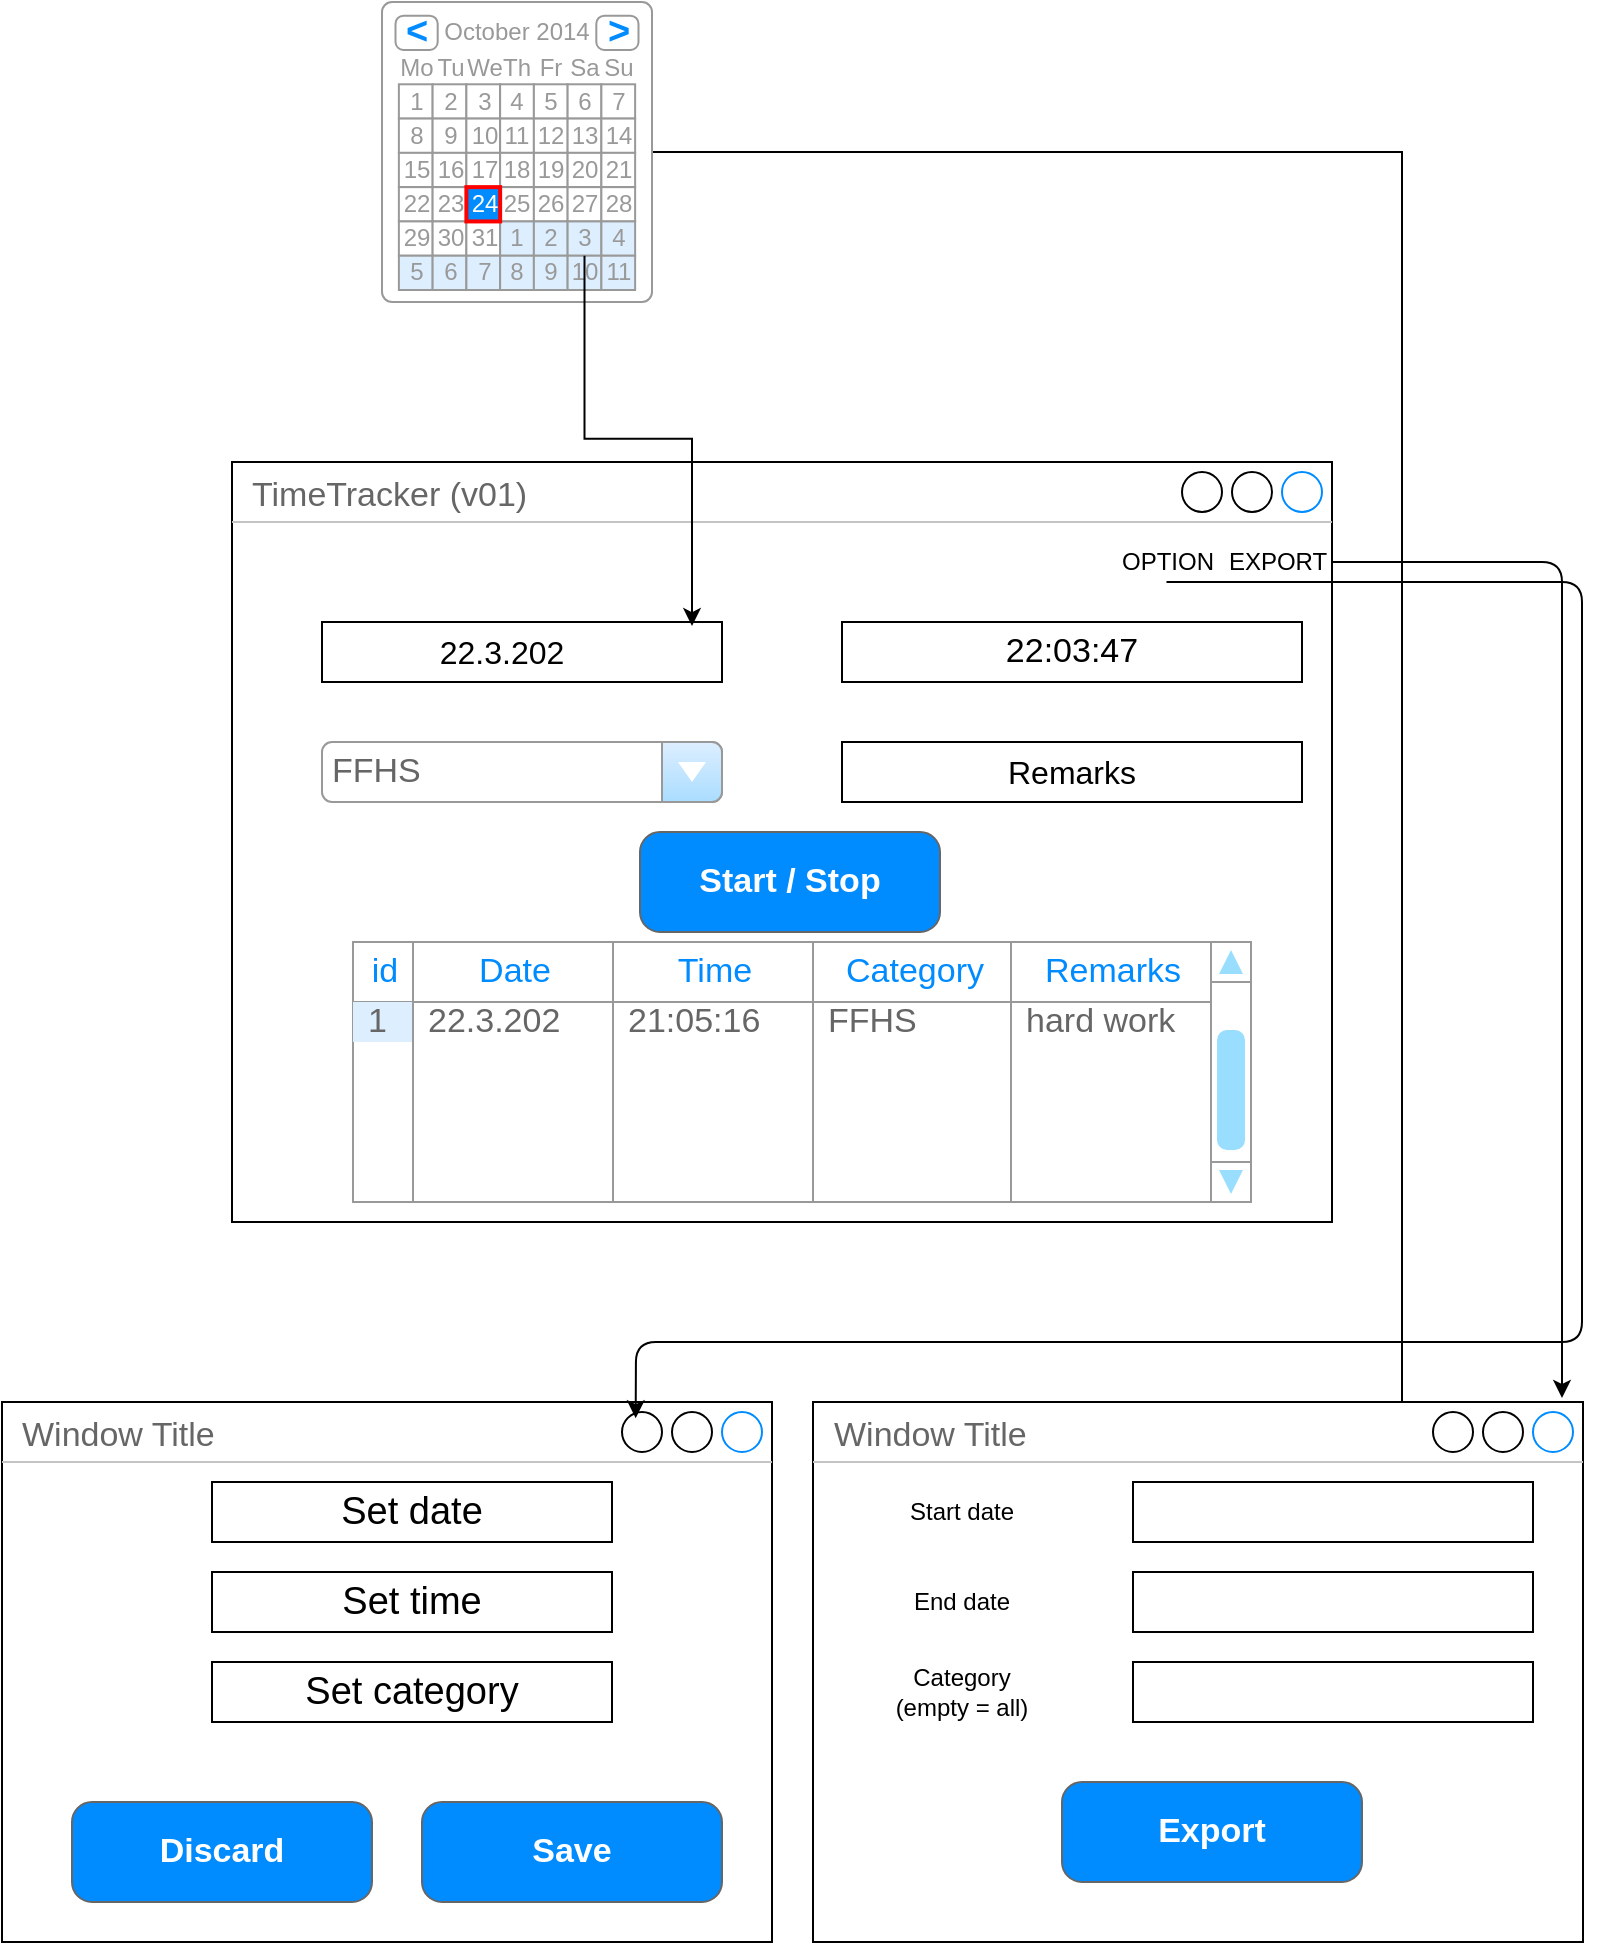 <mxfile version="14.5.0" type="device" pages="2"><diagram id="cR9FeIRWrCnbLCpNyX8i" name="Mockup"><mxGraphModel dx="1022" dy="1191" grid="1" gridSize="10" guides="1" tooltips="1" connect="1" arrows="1" fold="1" page="1" pageScale="1" pageWidth="827" pageHeight="1169" math="0" shadow="0"><root><mxCell id="0"/><mxCell id="1" parent="0"/><mxCell id="aZV6xRCUTP5U8EtO2d3--2" value="TimeTracker (v01)" style="strokeWidth=1;shadow=0;dashed=0;align=center;html=1;shape=mxgraph.mockup.containers.window;align=left;verticalAlign=top;spacingLeft=8;strokeColor2=#008cff;strokeColor3=#c4c4c4;fontColor=#666666;mainText=;fontSize=17;labelBackgroundColor=none;" parent="1" vertex="1"><mxGeometry x="135" y="270" width="550" height="380" as="geometry"/></mxCell><mxCell id="aZV6xRCUTP5U8EtO2d3--3" value="&lt;div align=&quot;center&quot;&gt;FFHS&lt;/div&gt;" style="strokeWidth=1;shadow=0;dashed=0;align=center;html=1;shape=mxgraph.mockup.forms.comboBox;strokeColor=#999999;fillColor=#ddeeff;align=left;fillColor2=#aaddff;mainText=;fontColor=#666666;fontSize=17;spacingLeft=3;" parent="1" vertex="1"><mxGeometry x="180" y="410" width="200" height="30" as="geometry"/></mxCell><mxCell id="aZV6xRCUTP5U8EtO2d3--4" value="" style="rounded=0;whiteSpace=wrap;html=1;" parent="1" vertex="1"><mxGeometry x="180" y="350" width="200" height="30" as="geometry"/></mxCell><mxCell id="aZV6xRCUTP5U8EtO2d3--5" value="" style="rounded=0;whiteSpace=wrap;html=1;" parent="1" vertex="1"><mxGeometry x="440" y="350" width="230" height="30" as="geometry"/></mxCell><mxCell id="aZV6xRCUTP5U8EtO2d3--6" value="&lt;font style=&quot;font-size: 16px&quot;&gt;22.3.202&lt;/font&gt;" style="text;html=1;strokeColor=none;fillColor=none;align=center;verticalAlign=middle;whiteSpace=wrap;rounded=0;" parent="1" vertex="1"><mxGeometry x="250" y="355" width="40" height="20" as="geometry"/></mxCell><mxCell id="aZV6xRCUTP5U8EtO2d3--7" value="&lt;font style=&quot;font-size: 17px&quot;&gt;22:03:47&lt;/font&gt;" style="text;html=1;strokeColor=none;fillColor=none;align=center;verticalAlign=middle;whiteSpace=wrap;rounded=0;" parent="1" vertex="1"><mxGeometry x="534.5" y="355" width="40" height="20" as="geometry"/></mxCell><mxCell id="aZV6xRCUTP5U8EtO2d3--8" value="Start / Stop" style="strokeWidth=1;shadow=0;dashed=0;align=center;html=1;shape=mxgraph.mockup.buttons.button;strokeColor=#666666;fontColor=#ffffff;mainText=;buttonStyle=round;fontSize=17;fontStyle=1;fillColor=#008cff;whiteSpace=wrap;" parent="1" vertex="1"><mxGeometry x="339" y="455" width="150" height="50" as="geometry"/></mxCell><mxCell id="aZV6xRCUTP5U8EtO2d3--9" value="" style="strokeWidth=1;shadow=0;dashed=0;align=center;html=1;shape=mxgraph.mockup.forms.rrect;rSize=0;strokeColor=#999999;fillColor=#ffffff;" parent="1" vertex="1"><mxGeometry x="195.5" y="510" width="30" height="130" as="geometry"/></mxCell><mxCell id="aZV6xRCUTP5U8EtO2d3--10" value="id" style="strokeWidth=1;shadow=0;dashed=0;align=center;html=1;shape=mxgraph.mockup.forms.rrect;rSize=0;strokeColor=#999999;fontColor=#008cff;fontSize=17;fillColor=#ffffff;resizeWidth=1;" parent="aZV6xRCUTP5U8EtO2d3--9" vertex="1"><mxGeometry width="30" height="30" relative="1" as="geometry"/></mxCell><mxCell id="aZV6xRCUTP5U8EtO2d3--13" value="1" style="strokeWidth=1;shadow=0;dashed=0;align=center;html=1;shape=mxgraph.mockup.forms.rrect;rSize=0;fontSize=17;fontColor=#666666;align=left;spacingLeft=5;fillColor=#ddeeff;strokeColor=none;resizeWidth=1;" parent="aZV6xRCUTP5U8EtO2d3--9" vertex="1"><mxGeometry width="30" height="20" relative="1" as="geometry"><mxPoint y="30" as="offset"/></mxGeometry></mxCell><mxCell id="aZV6xRCUTP5U8EtO2d3--15" value="" style="strokeWidth=1;shadow=0;dashed=0;align=center;html=1;shape=mxgraph.mockup.forms.rrect;rSize=0;strokeColor=#999999;fillColor=#ffffff;" parent="1" vertex="1"><mxGeometry x="225.5" y="510" width="100" height="130" as="geometry"/></mxCell><mxCell id="aZV6xRCUTP5U8EtO2d3--16" value="Date" style="strokeWidth=1;shadow=0;dashed=0;align=center;html=1;shape=mxgraph.mockup.forms.rrect;rSize=0;strokeColor=#999999;fontColor=#008cff;fontSize=17;fillColor=#ffffff;resizeWidth=1;" parent="aZV6xRCUTP5U8EtO2d3--15" vertex="1"><mxGeometry width="100" height="30" relative="1" as="geometry"/></mxCell><mxCell id="aZV6xRCUTP5U8EtO2d3--17" value="22.3.202" style="strokeWidth=1;shadow=0;dashed=0;align=center;html=1;shape=mxgraph.mockup.forms.anchor;fontSize=17;fontColor=#666666;align=left;spacingLeft=5;resizeWidth=1;" parent="aZV6xRCUTP5U8EtO2d3--15" vertex="1"><mxGeometry width="100" height="20" relative="1" as="geometry"><mxPoint y="30" as="offset"/></mxGeometry></mxCell><mxCell id="aZV6xRCUTP5U8EtO2d3--22" value="" style="strokeWidth=1;shadow=0;dashed=0;align=center;html=1;shape=mxgraph.mockup.forms.rrect;rSize=0;strokeColor=#999999;fillColor=#ffffff;" parent="1" vertex="1"><mxGeometry x="325.5" y="510" width="100" height="130" as="geometry"/></mxCell><mxCell id="aZV6xRCUTP5U8EtO2d3--23" value="Time" style="strokeWidth=1;shadow=0;dashed=0;align=center;html=1;shape=mxgraph.mockup.forms.rrect;rSize=0;strokeColor=#999999;fontColor=#008cff;fontSize=17;fillColor=#ffffff;resizeWidth=1;" parent="aZV6xRCUTP5U8EtO2d3--22" vertex="1"><mxGeometry width="100" height="30" relative="1" as="geometry"/></mxCell><mxCell id="aZV6xRCUTP5U8EtO2d3--24" value="21:05:16" style="strokeWidth=1;shadow=0;dashed=0;align=center;html=1;shape=mxgraph.mockup.forms.anchor;fontSize=17;fontColor=#666666;align=left;spacingLeft=5;resizeWidth=1;" parent="aZV6xRCUTP5U8EtO2d3--22" vertex="1"><mxGeometry width="100" height="20" relative="1" as="geometry"><mxPoint y="30" as="offset"/></mxGeometry></mxCell><mxCell id="aZV6xRCUTP5U8EtO2d3--25" value="" style="strokeWidth=1;shadow=0;dashed=0;align=center;html=1;shape=mxgraph.mockup.forms.rrect;rSize=0;strokeColor=#999999;fillColor=#ffffff;" parent="1" vertex="1"><mxGeometry x="425.5" y="510" width="100" height="130" as="geometry"/></mxCell><mxCell id="aZV6xRCUTP5U8EtO2d3--26" value="Category" style="strokeWidth=1;shadow=0;dashed=0;align=center;html=1;shape=mxgraph.mockup.forms.rrect;rSize=0;strokeColor=#999999;fontColor=#008cff;fontSize=17;fillColor=#ffffff;resizeWidth=1;" parent="aZV6xRCUTP5U8EtO2d3--25" vertex="1"><mxGeometry width="100" height="30" relative="1" as="geometry"/></mxCell><mxCell id="aZV6xRCUTP5U8EtO2d3--27" value="FFHS" style="strokeWidth=1;shadow=0;dashed=0;align=center;html=1;shape=mxgraph.mockup.forms.anchor;fontSize=17;fontColor=#666666;align=left;spacingLeft=5;resizeWidth=1;" parent="aZV6xRCUTP5U8EtO2d3--25" vertex="1"><mxGeometry width="100" height="20" relative="1" as="geometry"><mxPoint y="30" as="offset"/></mxGeometry></mxCell><mxCell id="aZV6xRCUTP5U8EtO2d3--28" value="" style="strokeWidth=1;shadow=0;dashed=0;align=center;html=1;shape=mxgraph.mockup.forms.rrect;rSize=0;strokeColor=#999999;fillColor=#ffffff;" parent="1" vertex="1"><mxGeometry x="524.5" y="510" width="100" height="130" as="geometry"/></mxCell><mxCell id="aZV6xRCUTP5U8EtO2d3--29" value="Remarks" style="strokeWidth=1;shadow=0;dashed=0;align=center;html=1;shape=mxgraph.mockup.forms.rrect;rSize=0;strokeColor=#999999;fontColor=#008cff;fontSize=17;fillColor=#ffffff;resizeWidth=1;" parent="aZV6xRCUTP5U8EtO2d3--28" vertex="1"><mxGeometry width="100" height="30" relative="1" as="geometry"/></mxCell><mxCell id="aZV6xRCUTP5U8EtO2d3--30" value="hard work" style="strokeWidth=1;shadow=0;dashed=0;align=center;html=1;shape=mxgraph.mockup.forms.anchor;fontSize=17;fontColor=#666666;align=left;spacingLeft=5;resizeWidth=1;" parent="aZV6xRCUTP5U8EtO2d3--28" vertex="1"><mxGeometry width="100" height="20" relative="1" as="geometry"><mxPoint y="30" as="offset"/></mxGeometry></mxCell><mxCell id="aZV6xRCUTP5U8EtO2d3--31" value="&lt;font style=&quot;font-size: 16px&quot;&gt;Remarks&lt;/font&gt;" style="rounded=0;whiteSpace=wrap;html=1;" parent="1" vertex="1"><mxGeometry x="440" y="410" width="230" height="30" as="geometry"/></mxCell><mxCell id="aZV6xRCUTP5U8EtO2d3--86" value="" style="edgeStyle=orthogonalEdgeStyle;rounded=0;orthogonalLoop=1;jettySize=auto;html=1;" parent="1" source="aZV6xRCUTP5U8EtO2d3--33" target="aZV6xRCUTP5U8EtO2d3--102" edge="1"><mxGeometry relative="1" as="geometry"><Array as="points"><mxPoint x="720" y="115"/></Array></mxGeometry></mxCell><mxCell id="aZV6xRCUTP5U8EtO2d3--33" value="" style="strokeWidth=1;shadow=0;dashed=0;align=center;html=1;shape=mxgraph.mockup.forms.rrect;rSize=5;strokeColor=#999999;fillColor=#ffffff;" parent="1" vertex="1"><mxGeometry x="210" y="40" width="135" height="150" as="geometry"/></mxCell><mxCell id="aZV6xRCUTP5U8EtO2d3--34" value="October 2014" style="strokeWidth=1;shadow=0;dashed=0;align=center;html=1;shape=mxgraph.mockup.forms.anchor;fontColor=#999999;" parent="aZV6xRCUTP5U8EtO2d3--33" vertex="1"><mxGeometry x="25.312" y="6.857" width="84.375" height="17.143" as="geometry"/></mxCell><mxCell id="aZV6xRCUTP5U8EtO2d3--35" value="&lt;" style="strokeWidth=1;shadow=0;dashed=0;align=center;html=1;shape=mxgraph.mockup.forms.rrect;rSize=4;strokeColor=#999999;fontColor=#008cff;fontSize=19;fontStyle=1;" parent="aZV6xRCUTP5U8EtO2d3--33" vertex="1"><mxGeometry x="6.75" y="6.857" width="21.094" height="17.143" as="geometry"/></mxCell><mxCell id="aZV6xRCUTP5U8EtO2d3--36" value="&gt;" style="strokeWidth=1;shadow=0;dashed=0;align=center;html=1;shape=mxgraph.mockup.forms.rrect;rSize=4;strokeColor=#999999;fontColor=#008cff;fontSize=19;fontStyle=1;" parent="aZV6xRCUTP5U8EtO2d3--33" vertex="1"><mxGeometry x="107.156" y="6.857" width="21.094" height="17.143" as="geometry"/></mxCell><mxCell id="aZV6xRCUTP5U8EtO2d3--37" value="Mo" style="strokeWidth=1;shadow=0;dashed=0;align=center;html=1;shape=mxgraph.mockup.forms.anchor;fontColor=#999999;" parent="aZV6xRCUTP5U8EtO2d3--33" vertex="1"><mxGeometry x="8.438" y="24" width="16.875" height="17.143" as="geometry"/></mxCell><mxCell id="aZV6xRCUTP5U8EtO2d3--38" value="Tu" style="strokeWidth=1;shadow=0;dashed=0;align=center;html=1;shape=mxgraph.mockup.forms.anchor;fontColor=#999999;" parent="aZV6xRCUTP5U8EtO2d3--33" vertex="1"><mxGeometry x="25.312" y="24" width="16.875" height="17.143" as="geometry"/></mxCell><mxCell id="aZV6xRCUTP5U8EtO2d3--39" value="We" style="strokeWidth=1;shadow=0;dashed=0;align=center;html=1;shape=mxgraph.mockup.forms.anchor;fontColor=#999999;" parent="aZV6xRCUTP5U8EtO2d3--33" vertex="1"><mxGeometry x="42.188" y="24" width="16.875" height="17.143" as="geometry"/></mxCell><mxCell id="aZV6xRCUTP5U8EtO2d3--40" value="Th" style="strokeWidth=1;shadow=0;dashed=0;align=center;html=1;shape=mxgraph.mockup.forms.anchor;fontColor=#999999;" parent="aZV6xRCUTP5U8EtO2d3--33" vertex="1"><mxGeometry x="59.062" y="24" width="16.875" height="17.143" as="geometry"/></mxCell><mxCell id="aZV6xRCUTP5U8EtO2d3--41" value="Fr" style="strokeWidth=1;shadow=0;dashed=0;align=center;html=1;shape=mxgraph.mockup.forms.anchor;fontColor=#999999;" parent="aZV6xRCUTP5U8EtO2d3--33" vertex="1"><mxGeometry x="75.938" y="24" width="16.875" height="17.143" as="geometry"/></mxCell><mxCell id="aZV6xRCUTP5U8EtO2d3--42" value="Sa" style="strokeWidth=1;shadow=0;dashed=0;align=center;html=1;shape=mxgraph.mockup.forms.anchor;fontColor=#999999;" parent="aZV6xRCUTP5U8EtO2d3--33" vertex="1"><mxGeometry x="92.812" y="24" width="16.875" height="17.143" as="geometry"/></mxCell><mxCell id="aZV6xRCUTP5U8EtO2d3--43" value="Su" style="strokeWidth=1;shadow=0;dashed=0;align=center;html=1;shape=mxgraph.mockup.forms.anchor;fontColor=#999999;" parent="aZV6xRCUTP5U8EtO2d3--33" vertex="1"><mxGeometry x="109.688" y="24" width="16.875" height="17.143" as="geometry"/></mxCell><mxCell id="aZV6xRCUTP5U8EtO2d3--44" value="1" style="strokeWidth=1;shadow=0;dashed=0;align=center;html=1;shape=mxgraph.mockup.forms.rrect;rSize=0;strokeColor=#999999;fontColor=#999999;" parent="aZV6xRCUTP5U8EtO2d3--33" vertex="1"><mxGeometry x="8.438" y="41.143" width="16.875" height="17.143" as="geometry"/></mxCell><mxCell id="aZV6xRCUTP5U8EtO2d3--45" value="2" style="strokeWidth=1;shadow=0;dashed=0;align=center;html=1;shape=mxgraph.mockup.forms.rrect;rSize=0;strokeColor=#999999;fontColor=#999999;" parent="aZV6xRCUTP5U8EtO2d3--33" vertex="1"><mxGeometry x="25.312" y="41.143" width="16.875" height="17.143" as="geometry"/></mxCell><mxCell id="aZV6xRCUTP5U8EtO2d3--46" value="3" style="strokeWidth=1;shadow=0;dashed=0;align=center;html=1;shape=mxgraph.mockup.forms.rrect;rSize=0;strokeColor=#999999;fontColor=#999999;" parent="aZV6xRCUTP5U8EtO2d3--33" vertex="1"><mxGeometry x="42.188" y="41.143" width="16.875" height="17.143" as="geometry"/></mxCell><mxCell id="aZV6xRCUTP5U8EtO2d3--47" value="4" style="strokeWidth=1;shadow=0;dashed=0;align=center;html=1;shape=mxgraph.mockup.forms.rrect;rSize=0;strokeColor=#999999;fontColor=#999999;" parent="aZV6xRCUTP5U8EtO2d3--33" vertex="1"><mxGeometry x="59.062" y="41.143" width="16.875" height="17.143" as="geometry"/></mxCell><mxCell id="aZV6xRCUTP5U8EtO2d3--48" value="5" style="strokeWidth=1;shadow=0;dashed=0;align=center;html=1;shape=mxgraph.mockup.forms.rrect;rSize=0;strokeColor=#999999;fontColor=#999999;" parent="aZV6xRCUTP5U8EtO2d3--33" vertex="1"><mxGeometry x="75.938" y="41.143" width="16.875" height="17.143" as="geometry"/></mxCell><mxCell id="aZV6xRCUTP5U8EtO2d3--49" value="6" style="strokeWidth=1;shadow=0;dashed=0;align=center;html=1;shape=mxgraph.mockup.forms.rrect;rSize=0;strokeColor=#999999;fontColor=#999999;" parent="aZV6xRCUTP5U8EtO2d3--33" vertex="1"><mxGeometry x="92.812" y="41.143" width="16.875" height="17.143" as="geometry"/></mxCell><mxCell id="aZV6xRCUTP5U8EtO2d3--50" value="7" style="strokeWidth=1;shadow=0;dashed=0;align=center;html=1;shape=mxgraph.mockup.forms.rrect;rSize=0;strokeColor=#999999;fontColor=#999999;" parent="aZV6xRCUTP5U8EtO2d3--33" vertex="1"><mxGeometry x="109.688" y="41.143" width="16.875" height="17.143" as="geometry"/></mxCell><mxCell id="aZV6xRCUTP5U8EtO2d3--51" value="8" style="strokeWidth=1;shadow=0;dashed=0;align=center;html=1;shape=mxgraph.mockup.forms.rrect;rSize=0;strokeColor=#999999;fontColor=#999999;" parent="aZV6xRCUTP5U8EtO2d3--33" vertex="1"><mxGeometry x="8.438" y="58.286" width="16.875" height="17.143" as="geometry"/></mxCell><mxCell id="aZV6xRCUTP5U8EtO2d3--52" value="9" style="strokeWidth=1;shadow=0;dashed=0;align=center;html=1;shape=mxgraph.mockup.forms.rrect;rSize=0;strokeColor=#999999;fontColor=#999999;" parent="aZV6xRCUTP5U8EtO2d3--33" vertex="1"><mxGeometry x="25.312" y="58.286" width="16.875" height="17.143" as="geometry"/></mxCell><mxCell id="aZV6xRCUTP5U8EtO2d3--53" value="10" style="strokeWidth=1;shadow=0;dashed=0;align=center;html=1;shape=mxgraph.mockup.forms.rrect;rSize=0;strokeColor=#999999;fontColor=#999999;" parent="aZV6xRCUTP5U8EtO2d3--33" vertex="1"><mxGeometry x="42.188" y="58.286" width="16.875" height="17.143" as="geometry"/></mxCell><mxCell id="aZV6xRCUTP5U8EtO2d3--54" value="11" style="strokeWidth=1;shadow=0;dashed=0;align=center;html=1;shape=mxgraph.mockup.forms.rrect;rSize=0;strokeColor=#999999;fontColor=#999999;" parent="aZV6xRCUTP5U8EtO2d3--33" vertex="1"><mxGeometry x="59.062" y="58.286" width="16.875" height="17.143" as="geometry"/></mxCell><mxCell id="aZV6xRCUTP5U8EtO2d3--55" value="12" style="strokeWidth=1;shadow=0;dashed=0;align=center;html=1;shape=mxgraph.mockup.forms.rrect;rSize=0;strokeColor=#999999;fontColor=#999999;" parent="aZV6xRCUTP5U8EtO2d3--33" vertex="1"><mxGeometry x="75.938" y="58.286" width="16.875" height="17.143" as="geometry"/></mxCell><mxCell id="aZV6xRCUTP5U8EtO2d3--56" value="13" style="strokeWidth=1;shadow=0;dashed=0;align=center;html=1;shape=mxgraph.mockup.forms.rrect;rSize=0;strokeColor=#999999;fontColor=#999999;" parent="aZV6xRCUTP5U8EtO2d3--33" vertex="1"><mxGeometry x="92.812" y="58.286" width="16.875" height="17.143" as="geometry"/></mxCell><mxCell id="aZV6xRCUTP5U8EtO2d3--57" value="14" style="strokeWidth=1;shadow=0;dashed=0;align=center;html=1;shape=mxgraph.mockup.forms.rrect;rSize=0;strokeColor=#999999;fontColor=#999999;" parent="aZV6xRCUTP5U8EtO2d3--33" vertex="1"><mxGeometry x="109.688" y="58.286" width="16.875" height="17.143" as="geometry"/></mxCell><mxCell id="aZV6xRCUTP5U8EtO2d3--58" value="15" style="strokeWidth=1;shadow=0;dashed=0;align=center;html=1;shape=mxgraph.mockup.forms.rrect;rSize=0;strokeColor=#999999;fontColor=#999999;" parent="aZV6xRCUTP5U8EtO2d3--33" vertex="1"><mxGeometry x="8.438" y="75.429" width="16.875" height="17.143" as="geometry"/></mxCell><mxCell id="aZV6xRCUTP5U8EtO2d3--59" value="16" style="strokeWidth=1;shadow=0;dashed=0;align=center;html=1;shape=mxgraph.mockup.forms.rrect;rSize=0;strokeColor=#999999;fontColor=#999999;" parent="aZV6xRCUTP5U8EtO2d3--33" vertex="1"><mxGeometry x="25.312" y="75.429" width="16.875" height="17.143" as="geometry"/></mxCell><mxCell id="aZV6xRCUTP5U8EtO2d3--60" value="17" style="strokeWidth=1;shadow=0;dashed=0;align=center;html=1;shape=mxgraph.mockup.forms.rrect;rSize=0;strokeColor=#999999;fontColor=#999999;" parent="aZV6xRCUTP5U8EtO2d3--33" vertex="1"><mxGeometry x="42.188" y="75.429" width="16.875" height="17.143" as="geometry"/></mxCell><mxCell id="aZV6xRCUTP5U8EtO2d3--61" value="18" style="strokeWidth=1;shadow=0;dashed=0;align=center;html=1;shape=mxgraph.mockup.forms.rrect;rSize=0;strokeColor=#999999;fontColor=#999999;" parent="aZV6xRCUTP5U8EtO2d3--33" vertex="1"><mxGeometry x="59.062" y="75.429" width="16.875" height="17.143" as="geometry"/></mxCell><mxCell id="aZV6xRCUTP5U8EtO2d3--62" value="19" style="strokeWidth=1;shadow=0;dashed=0;align=center;html=1;shape=mxgraph.mockup.forms.rrect;rSize=0;strokeColor=#999999;fontColor=#999999;" parent="aZV6xRCUTP5U8EtO2d3--33" vertex="1"><mxGeometry x="75.938" y="75.429" width="16.875" height="17.143" as="geometry"/></mxCell><mxCell id="aZV6xRCUTP5U8EtO2d3--63" value="20" style="strokeWidth=1;shadow=0;dashed=0;align=center;html=1;shape=mxgraph.mockup.forms.rrect;rSize=0;strokeColor=#999999;fontColor=#999999;" parent="aZV6xRCUTP5U8EtO2d3--33" vertex="1"><mxGeometry x="92.812" y="75.429" width="16.875" height="17.143" as="geometry"/></mxCell><mxCell id="aZV6xRCUTP5U8EtO2d3--64" value="21" style="strokeWidth=1;shadow=0;dashed=0;align=center;html=1;shape=mxgraph.mockup.forms.rrect;rSize=0;strokeColor=#999999;fontColor=#999999;" parent="aZV6xRCUTP5U8EtO2d3--33" vertex="1"><mxGeometry x="109.688" y="75.429" width="16.875" height="17.143" as="geometry"/></mxCell><mxCell id="aZV6xRCUTP5U8EtO2d3--65" value="22" style="strokeWidth=1;shadow=0;dashed=0;align=center;html=1;shape=mxgraph.mockup.forms.rrect;rSize=0;strokeColor=#999999;fontColor=#999999;" parent="aZV6xRCUTP5U8EtO2d3--33" vertex="1"><mxGeometry x="8.438" y="92.571" width="16.875" height="17.143" as="geometry"/></mxCell><mxCell id="aZV6xRCUTP5U8EtO2d3--66" value="23" style="strokeWidth=1;shadow=0;dashed=0;align=center;html=1;shape=mxgraph.mockup.forms.rrect;rSize=0;strokeColor=#999999;fontColor=#999999;" parent="aZV6xRCUTP5U8EtO2d3--33" vertex="1"><mxGeometry x="25.312" y="92.571" width="16.875" height="17.143" as="geometry"/></mxCell><mxCell id="aZV6xRCUTP5U8EtO2d3--67" value="25" style="strokeWidth=1;shadow=0;dashed=0;align=center;html=1;shape=mxgraph.mockup.forms.rrect;rSize=0;strokeColor=#999999;fontColor=#999999;" parent="aZV6xRCUTP5U8EtO2d3--33" vertex="1"><mxGeometry x="59.062" y="92.571" width="16.875" height="17.143" as="geometry"/></mxCell><mxCell id="aZV6xRCUTP5U8EtO2d3--68" value="26" style="strokeWidth=1;shadow=0;dashed=0;align=center;html=1;shape=mxgraph.mockup.forms.rrect;rSize=0;strokeColor=#999999;fontColor=#999999;" parent="aZV6xRCUTP5U8EtO2d3--33" vertex="1"><mxGeometry x="75.938" y="92.571" width="16.875" height="17.143" as="geometry"/></mxCell><mxCell id="aZV6xRCUTP5U8EtO2d3--69" value="27" style="strokeWidth=1;shadow=0;dashed=0;align=center;html=1;shape=mxgraph.mockup.forms.rrect;rSize=0;strokeColor=#999999;fontColor=#999999;" parent="aZV6xRCUTP5U8EtO2d3--33" vertex="1"><mxGeometry x="92.812" y="92.571" width="16.875" height="17.143" as="geometry"/></mxCell><mxCell id="aZV6xRCUTP5U8EtO2d3--70" value="28" style="strokeWidth=1;shadow=0;dashed=0;align=center;html=1;shape=mxgraph.mockup.forms.rrect;rSize=0;strokeColor=#999999;fontColor=#999999;" parent="aZV6xRCUTP5U8EtO2d3--33" vertex="1"><mxGeometry x="109.688" y="92.571" width="16.875" height="17.143" as="geometry"/></mxCell><mxCell id="aZV6xRCUTP5U8EtO2d3--71" value="29" style="strokeWidth=1;shadow=0;dashed=0;align=center;html=1;shape=mxgraph.mockup.forms.rrect;rSize=0;strokeColor=#999999;fontColor=#999999;" parent="aZV6xRCUTP5U8EtO2d3--33" vertex="1"><mxGeometry x="8.438" y="109.714" width="16.875" height="17.143" as="geometry"/></mxCell><mxCell id="aZV6xRCUTP5U8EtO2d3--72" value="30" style="strokeWidth=1;shadow=0;dashed=0;align=center;html=1;shape=mxgraph.mockup.forms.rrect;rSize=0;strokeColor=#999999;fontColor=#999999;" parent="aZV6xRCUTP5U8EtO2d3--33" vertex="1"><mxGeometry x="25.312" y="109.714" width="16.875" height="17.143" as="geometry"/></mxCell><mxCell id="aZV6xRCUTP5U8EtO2d3--73" value="31" style="strokeWidth=1;shadow=0;dashed=0;align=center;html=1;shape=mxgraph.mockup.forms.rrect;rSize=0;strokeColor=#999999;fontColor=#999999;" parent="aZV6xRCUTP5U8EtO2d3--33" vertex="1"><mxGeometry x="42.188" y="109.714" width="16.875" height="17.143" as="geometry"/></mxCell><mxCell id="aZV6xRCUTP5U8EtO2d3--74" value="1" style="strokeWidth=1;shadow=0;dashed=0;align=center;html=1;shape=mxgraph.mockup.forms.rrect;rSize=0;strokeColor=#999999;fontColor=#999999;fillColor=#ddeeff;" parent="aZV6xRCUTP5U8EtO2d3--33" vertex="1"><mxGeometry x="59.062" y="109.714" width="16.875" height="17.143" as="geometry"/></mxCell><mxCell id="aZV6xRCUTP5U8EtO2d3--75" value="2" style="strokeWidth=1;shadow=0;dashed=0;align=center;html=1;shape=mxgraph.mockup.forms.rrect;rSize=0;strokeColor=#999999;fontColor=#999999;fillColor=#ddeeff;" parent="aZV6xRCUTP5U8EtO2d3--33" vertex="1"><mxGeometry x="75.938" y="109.714" width="16.875" height="17.143" as="geometry"/></mxCell><mxCell id="aZV6xRCUTP5U8EtO2d3--76" value="3" style="strokeWidth=1;shadow=0;dashed=0;align=center;html=1;shape=mxgraph.mockup.forms.rrect;rSize=0;strokeColor=#999999;fontColor=#999999;fillColor=#ddeeff;" parent="aZV6xRCUTP5U8EtO2d3--33" vertex="1"><mxGeometry x="92.812" y="109.714" width="16.875" height="17.143" as="geometry"/></mxCell><mxCell id="aZV6xRCUTP5U8EtO2d3--77" value="4" style="strokeWidth=1;shadow=0;dashed=0;align=center;html=1;shape=mxgraph.mockup.forms.rrect;rSize=0;strokeColor=#999999;fontColor=#999999;fillColor=#ddeeff;" parent="aZV6xRCUTP5U8EtO2d3--33" vertex="1"><mxGeometry x="109.688" y="109.714" width="16.875" height="17.143" as="geometry"/></mxCell><mxCell id="aZV6xRCUTP5U8EtO2d3--78" value="5" style="strokeWidth=1;shadow=0;dashed=0;align=center;html=1;shape=mxgraph.mockup.forms.rrect;rSize=0;strokeColor=#999999;fontColor=#999999;fillColor=#ddeeff;" parent="aZV6xRCUTP5U8EtO2d3--33" vertex="1"><mxGeometry x="8.438" y="126.857" width="16.875" height="17.143" as="geometry"/></mxCell><mxCell id="aZV6xRCUTP5U8EtO2d3--79" value="6" style="strokeWidth=1;shadow=0;dashed=0;align=center;html=1;shape=mxgraph.mockup.forms.rrect;rSize=0;strokeColor=#999999;fontColor=#999999;fillColor=#ddeeff;" parent="aZV6xRCUTP5U8EtO2d3--33" vertex="1"><mxGeometry x="25.312" y="126.857" width="16.875" height="17.143" as="geometry"/></mxCell><mxCell id="aZV6xRCUTP5U8EtO2d3--80" value="7" style="strokeWidth=1;shadow=0;dashed=0;align=center;html=1;shape=mxgraph.mockup.forms.rrect;rSize=0;strokeColor=#999999;fontColor=#999999;fillColor=#ddeeff;" parent="aZV6xRCUTP5U8EtO2d3--33" vertex="1"><mxGeometry x="42.188" y="126.857" width="16.875" height="17.143" as="geometry"/></mxCell><mxCell id="aZV6xRCUTP5U8EtO2d3--81" value="8" style="strokeWidth=1;shadow=0;dashed=0;align=center;html=1;shape=mxgraph.mockup.forms.rrect;rSize=0;strokeColor=#999999;fontColor=#999999;fillColor=#ddeeff;" parent="aZV6xRCUTP5U8EtO2d3--33" vertex="1"><mxGeometry x="59.062" y="126.857" width="16.875" height="17.143" as="geometry"/></mxCell><mxCell id="aZV6xRCUTP5U8EtO2d3--82" value="9" style="strokeWidth=1;shadow=0;dashed=0;align=center;html=1;shape=mxgraph.mockup.forms.rrect;rSize=0;strokeColor=#999999;fontColor=#999999;fillColor=#ddeeff;" parent="aZV6xRCUTP5U8EtO2d3--33" vertex="1"><mxGeometry x="75.938" y="126.857" width="16.875" height="17.143" as="geometry"/></mxCell><mxCell id="aZV6xRCUTP5U8EtO2d3--83" value="10" style="strokeWidth=1;shadow=0;dashed=0;align=center;html=1;shape=mxgraph.mockup.forms.rrect;rSize=0;strokeColor=#999999;fontColor=#999999;fillColor=#ddeeff;" parent="aZV6xRCUTP5U8EtO2d3--33" vertex="1"><mxGeometry x="92.812" y="126.857" width="16.875" height="17.143" as="geometry"/></mxCell><mxCell id="aZV6xRCUTP5U8EtO2d3--84" value="11" style="strokeWidth=1;shadow=0;dashed=0;align=center;html=1;shape=mxgraph.mockup.forms.rrect;rSize=0;strokeColor=#999999;fontColor=#999999;fillColor=#ddeeff;" parent="aZV6xRCUTP5U8EtO2d3--33" vertex="1"><mxGeometry x="109.688" y="126.857" width="16.875" height="17.143" as="geometry"/></mxCell><mxCell id="aZV6xRCUTP5U8EtO2d3--85" value="24" style="strokeWidth=1;shadow=0;dashed=0;align=center;html=1;shape=mxgraph.mockup.forms.rrect;rSize=0;strokeColor=#ff0000;fontColor=#ffffff;strokeWidth=2;fillColor=#008cff;" parent="aZV6xRCUTP5U8EtO2d3--33" vertex="1"><mxGeometry x="42.188" y="92.571" width="16.875" height="17.143" as="geometry"/></mxCell><mxCell id="aZV6xRCUTP5U8EtO2d3--87" value="" style="verticalLabelPosition=bottom;shadow=0;dashed=0;align=center;html=1;verticalAlign=top;strokeWidth=1;shape=mxgraph.mockup.navigation.scrollBar;strokeColor=#999999;barPos=20;fillColor2=#99ddff;strokeColor2=none;direction=north;" parent="1" vertex="1"><mxGeometry x="624.5" y="510" width="20" height="130" as="geometry"/></mxCell><mxCell id="aZV6xRCUTP5U8EtO2d3--89" value="OPTION" style="text;html=1;strokeColor=none;fillColor=none;align=center;verticalAlign=middle;whiteSpace=wrap;rounded=0;" parent="1" vertex="1"><mxGeometry x="574.5" y="310" width="55.5" height="20" as="geometry"/></mxCell><mxCell id="aZV6xRCUTP5U8EtO2d3--90" value="Window Title" style="strokeWidth=1;shadow=0;dashed=0;align=center;html=1;shape=mxgraph.mockup.containers.window;align=left;verticalAlign=top;spacingLeft=8;strokeColor2=#008cff;strokeColor3=#c4c4c4;fontColor=#666666;mainText=;fontSize=17;labelBackgroundColor=none;" parent="1" vertex="1"><mxGeometry x="20" y="740" width="385" height="270" as="geometry"/></mxCell><mxCell id="aZV6xRCUTP5U8EtO2d3--92" value="" style="rounded=0;whiteSpace=wrap;html=1;" parent="1" vertex="1"><mxGeometry x="125" y="780" width="200" height="30" as="geometry"/></mxCell><mxCell id="aZV6xRCUTP5U8EtO2d3--93" value="&lt;font style=&quot;font-size: 19px&quot;&gt;Set date&lt;/font&gt;" style="text;html=1;strokeColor=none;fillColor=none;align=center;verticalAlign=middle;whiteSpace=wrap;rounded=0;" parent="1" vertex="1"><mxGeometry x="175" y="785" width="100" height="20" as="geometry"/></mxCell><mxCell id="aZV6xRCUTP5U8EtO2d3--95" value="&lt;font style=&quot;font-size: 19px&quot;&gt;Set time&lt;/font&gt;" style="rounded=0;whiteSpace=wrap;html=1;" parent="1" vertex="1"><mxGeometry x="125" y="825" width="200" height="30" as="geometry"/></mxCell><mxCell id="aZV6xRCUTP5U8EtO2d3--96" value="&lt;font style=&quot;font-size: 19px&quot;&gt;Set category&lt;/font&gt;" style="rounded=0;whiteSpace=wrap;html=1;" parent="1" vertex="1"><mxGeometry x="125" y="870" width="200" height="30" as="geometry"/></mxCell><mxCell id="aZV6xRCUTP5U8EtO2d3--97" value="Discard" style="strokeWidth=1;shadow=0;dashed=0;align=center;html=1;shape=mxgraph.mockup.buttons.button;strokeColor=#666666;fontColor=#ffffff;mainText=;buttonStyle=round;fontSize=17;fontStyle=1;fillColor=#008cff;whiteSpace=wrap;" parent="1" vertex="1"><mxGeometry x="55" y="940" width="150" height="50" as="geometry"/></mxCell><mxCell id="aZV6xRCUTP5U8EtO2d3--98" value="Save" style="strokeWidth=1;shadow=0;dashed=0;align=center;html=1;shape=mxgraph.mockup.buttons.button;strokeColor=#666666;fontColor=#ffffff;mainText=;buttonStyle=round;fontSize=17;fontStyle=1;fillColor=#008cff;whiteSpace=wrap;" parent="1" vertex="1"><mxGeometry x="230" y="940" width="150" height="50" as="geometry"/></mxCell><mxCell id="aZV6xRCUTP5U8EtO2d3--101" value="Window Title" style="strokeWidth=1;shadow=0;dashed=0;align=center;html=1;shape=mxgraph.mockup.containers.window;align=left;verticalAlign=top;spacingLeft=8;strokeColor2=#008cff;strokeColor3=#c4c4c4;fontColor=#666666;mainText=;fontSize=17;labelBackgroundColor=none;" parent="1" vertex="1"><mxGeometry x="425.5" y="740" width="385" height="270" as="geometry"/></mxCell><mxCell id="aZV6xRCUTP5U8EtO2d3--102" value="" style="rounded=0;whiteSpace=wrap;html=1;" parent="1" vertex="1"><mxGeometry x="585.5" y="780" width="200" height="30" as="geometry"/></mxCell><mxCell id="aZV6xRCUTP5U8EtO2d3--103" value="Start date" style="text;html=1;strokeColor=none;fillColor=none;align=center;verticalAlign=middle;whiteSpace=wrap;rounded=0;" parent="1" vertex="1"><mxGeometry x="450" y="785" width="100" height="20" as="geometry"/></mxCell><mxCell id="aZV6xRCUTP5U8EtO2d3--104" value="" style="rounded=0;whiteSpace=wrap;html=1;" parent="1" vertex="1"><mxGeometry x="585.5" y="825" width="200" height="30" as="geometry"/></mxCell><mxCell id="aZV6xRCUTP5U8EtO2d3--105" value="" style="rounded=0;whiteSpace=wrap;html=1;" parent="1" vertex="1"><mxGeometry x="585.5" y="870" width="200" height="30" as="geometry"/></mxCell><mxCell id="aZV6xRCUTP5U8EtO2d3--106" value="Export" style="strokeWidth=1;shadow=0;dashed=0;align=center;html=1;shape=mxgraph.mockup.buttons.button;strokeColor=#666666;fontColor=#ffffff;mainText=;buttonStyle=round;fontSize=17;fontStyle=1;fillColor=#008cff;whiteSpace=wrap;" parent="1" vertex="1"><mxGeometry x="550" y="930" width="150" height="50" as="geometry"/></mxCell><mxCell id="aZV6xRCUTP5U8EtO2d3--108" value="End date" style="text;html=1;strokeColor=none;fillColor=none;align=center;verticalAlign=middle;whiteSpace=wrap;rounded=0;" parent="1" vertex="1"><mxGeometry x="450" y="830" width="100" height="20" as="geometry"/></mxCell><mxCell id="aZV6xRCUTP5U8EtO2d3--109" value="&lt;div&gt;Category &lt;br&gt;&lt;/div&gt;&lt;div&gt;(empty = all)&lt;/div&gt;" style="text;html=1;strokeColor=none;fillColor=none;align=center;verticalAlign=middle;whiteSpace=wrap;rounded=0;" parent="1" vertex="1"><mxGeometry x="450" y="875" width="100" height="20" as="geometry"/></mxCell><mxCell id="aZV6xRCUTP5U8EtO2d3--110" value="" style="edgeStyle=orthogonalEdgeStyle;rounded=0;orthogonalLoop=1;jettySize=auto;html=1;entryX=0.925;entryY=0.067;entryDx=0;entryDy=0;entryPerimeter=0;" parent="1" source="aZV6xRCUTP5U8EtO2d3--76" target="aZV6xRCUTP5U8EtO2d3--4" edge="1"><mxGeometry relative="1" as="geometry"/></mxCell><mxCell id="aZV6xRCUTP5U8EtO2d3--111" value="" style="endArrow=classic;html=1;" parent="1" source="aZV6xRCUTP5U8EtO2d3--112" edge="1"><mxGeometry width="50" height="50" relative="1" as="geometry"><mxPoint x="680" y="320" as="sourcePoint"/><mxPoint x="800" y="738" as="targetPoint"/><Array as="points"><mxPoint x="800" y="320"/><mxPoint x="800" y="700"/><mxPoint x="800" y="710"/></Array></mxGeometry></mxCell><mxCell id="aZV6xRCUTP5U8EtO2d3--112" value="EXPORT" style="text;html=1;strokeColor=none;fillColor=none;align=center;verticalAlign=middle;whiteSpace=wrap;rounded=0;" parent="1" vertex="1"><mxGeometry x="630" y="310" width="55.5" height="20" as="geometry"/></mxCell><mxCell id="aZV6xRCUTP5U8EtO2d3--114" value="" style="endArrow=classic;html=1;entryX=0.797;entryY=-0.007;entryDx=0;entryDy=0;entryPerimeter=0;exitX=0.5;exitY=1;exitDx=0;exitDy=0;" parent="1" source="aZV6xRCUTP5U8EtO2d3--89" edge="1"><mxGeometry width="50" height="50" relative="1" as="geometry"><mxPoint x="695.5" y="330" as="sourcePoint"/><mxPoint x="336.845" y="748.11" as="targetPoint"/><Array as="points"><mxPoint x="810" y="330"/><mxPoint x="810" y="710"/><mxPoint x="337" y="710"/></Array></mxGeometry></mxCell></root></mxGraphModel></diagram><diagram id="CwFtnNIQhMEgXhXWY6-I" name="class"><mxGraphModel dx="1554" dy="1060" grid="1" gridSize="10" guides="1" tooltips="1" connect="1" arrows="1" fold="1" page="1" pageScale="1" pageWidth="827" pageHeight="1169" math="0" shadow="0"><root><mxCell id="aaDhbw3iwJebMwM2jGmx-0"/><mxCell id="aaDhbw3iwJebMwM2jGmx-1" parent="aaDhbw3iwJebMwM2jGmx-0"/><mxCell id="aaDhbw3iwJebMwM2jGmx-2" value="DAO" style="swimlane;fontStyle=1;align=center;verticalAlign=top;childLayout=stackLayout;horizontal=1;startSize=26;horizontalStack=0;resizeParent=1;resizeParentMax=0;resizeLast=0;collapsible=1;marginBottom=0;" parent="aaDhbw3iwJebMwM2jGmx-1" vertex="1"><mxGeometry x="300" y="720" width="160" height="86" as="geometry"/></mxCell><mxCell id="aaDhbw3iwJebMwM2jGmx-3" value="+ field: type" style="text;strokeColor=none;fillColor=none;align=left;verticalAlign=top;spacingLeft=4;spacingRight=4;overflow=hidden;rotatable=0;points=[[0,0.5],[1,0.5]];portConstraint=eastwest;" parent="aaDhbw3iwJebMwM2jGmx-2" vertex="1"><mxGeometry y="26" width="160" height="26" as="geometry"/></mxCell><mxCell id="aaDhbw3iwJebMwM2jGmx-4" value="" style="line;strokeWidth=1;fillColor=none;align=left;verticalAlign=middle;spacingTop=-1;spacingLeft=3;spacingRight=3;rotatable=0;labelPosition=right;points=[];portConstraint=eastwest;" parent="aaDhbw3iwJebMwM2jGmx-2" vertex="1"><mxGeometry y="52" width="160" height="8" as="geometry"/></mxCell><mxCell id="aaDhbw3iwJebMwM2jGmx-5" value="+ method(type): type" style="text;strokeColor=none;fillColor=none;align=left;verticalAlign=top;spacingLeft=4;spacingRight=4;overflow=hidden;rotatable=0;points=[[0,0.5],[1,0.5]];portConstraint=eastwest;" parent="aaDhbw3iwJebMwM2jGmx-2" vertex="1"><mxGeometry y="60" width="160" height="26" as="geometry"/></mxCell><mxCell id="aaDhbw3iwJebMwM2jGmx-56" value="" style="edgeStyle=orthogonalEdgeStyle;rounded=0;orthogonalLoop=1;jettySize=auto;html=1;entryX=0.5;entryY=1;entryDx=0;entryDy=0;dashed=1;" parent="aaDhbw3iwJebMwM2jGmx-1" source="aaDhbw3iwJebMwM2jGmx-6" target="aaDhbw3iwJebMwM2jGmx-2" edge="1"><mxGeometry relative="1" as="geometry"><mxPoint x="470" y="850" as="targetPoint"/><Array as="points"><mxPoint x="420" y="858"/><mxPoint x="380" y="858"/></Array></mxGeometry></mxCell><mxCell id="aaDhbw3iwJebMwM2jGmx-6" value="DataEntryDAO" style="swimlane;fontStyle=1;align=center;verticalAlign=top;childLayout=stackLayout;horizontal=1;startSize=26;horizontalStack=0;resizeParent=1;resizeParentMax=0;resizeLast=0;collapsible=1;marginBottom=0;" parent="aaDhbw3iwJebMwM2jGmx-1" vertex="1"><mxGeometry x="390" y="930" width="160" height="86" as="geometry"/></mxCell><mxCell id="aaDhbw3iwJebMwM2jGmx-7" value="+ field: type" style="text;strokeColor=none;fillColor=none;align=left;verticalAlign=top;spacingLeft=4;spacingRight=4;overflow=hidden;rotatable=0;points=[[0,0.5],[1,0.5]];portConstraint=eastwest;" parent="aaDhbw3iwJebMwM2jGmx-6" vertex="1"><mxGeometry y="26" width="160" height="26" as="geometry"/></mxCell><mxCell id="aaDhbw3iwJebMwM2jGmx-8" value="" style="line;strokeWidth=1;fillColor=none;align=left;verticalAlign=middle;spacingTop=-1;spacingLeft=3;spacingRight=3;rotatable=0;labelPosition=right;points=[];portConstraint=eastwest;" parent="aaDhbw3iwJebMwM2jGmx-6" vertex="1"><mxGeometry y="52" width="160" height="8" as="geometry"/></mxCell><mxCell id="aaDhbw3iwJebMwM2jGmx-9" value="+ method(type): type" style="text;strokeColor=none;fillColor=none;align=left;verticalAlign=top;spacingLeft=4;spacingRight=4;overflow=hidden;rotatable=0;points=[[0,0.5],[1,0.5]];portConstraint=eastwest;" parent="aaDhbw3iwJebMwM2jGmx-6" vertex="1"><mxGeometry y="60" width="160" height="26" as="geometry"/></mxCell><mxCell id="aaDhbw3iwJebMwM2jGmx-10" value="DBConnection" style="swimlane;fontStyle=1;align=center;verticalAlign=top;childLayout=stackLayout;horizontal=1;startSize=26;horizontalStack=0;resizeParent=1;resizeParentMax=0;resizeLast=0;collapsible=1;marginBottom=0;" parent="aaDhbw3iwJebMwM2jGmx-1" vertex="1"><mxGeometry x="640" y="930" width="160" height="86" as="geometry"/></mxCell><mxCell id="aaDhbw3iwJebMwM2jGmx-11" value="+ field: type" style="text;strokeColor=none;fillColor=none;align=left;verticalAlign=top;spacingLeft=4;spacingRight=4;overflow=hidden;rotatable=0;points=[[0,0.5],[1,0.5]];portConstraint=eastwest;" parent="aaDhbw3iwJebMwM2jGmx-10" vertex="1"><mxGeometry y="26" width="160" height="26" as="geometry"/></mxCell><mxCell id="aaDhbw3iwJebMwM2jGmx-12" value="" style="line;strokeWidth=1;fillColor=none;align=left;verticalAlign=middle;spacingTop=-1;spacingLeft=3;spacingRight=3;rotatable=0;labelPosition=right;points=[];portConstraint=eastwest;" parent="aaDhbw3iwJebMwM2jGmx-10" vertex="1"><mxGeometry y="52" width="160" height="8" as="geometry"/></mxCell><mxCell id="aaDhbw3iwJebMwM2jGmx-13" value="+ method(type): type" style="text;strokeColor=none;fillColor=none;align=left;verticalAlign=top;spacingLeft=4;spacingRight=4;overflow=hidden;rotatable=0;points=[[0,0.5],[1,0.5]];portConstraint=eastwest;" parent="aaDhbw3iwJebMwM2jGmx-10" vertex="1"><mxGeometry y="60" width="160" height="26" as="geometry"/></mxCell><mxCell id="aaDhbw3iwJebMwM2jGmx-14" value="" style="endArrow=classic;html=1;entryX=-0.025;entryY=0.105;entryDx=0;entryDy=0;entryPerimeter=0;" parent="aaDhbw3iwJebMwM2jGmx-1" target="aaDhbw3iwJebMwM2jGmx-10" edge="1"><mxGeometry width="50" height="50" relative="1" as="geometry"><mxPoint x="550" y="940" as="sourcePoint"/><mxPoint x="600" y="890" as="targetPoint"/></mxGeometry></mxCell><mxCell id="aaDhbw3iwJebMwM2jGmx-16" value="MainView" style="swimlane;fontStyle=1;align=center;verticalAlign=top;childLayout=stackLayout;horizontal=1;startSize=26;horizontalStack=0;resizeParent=1;resizeParentMax=0;resizeLast=0;collapsible=1;marginBottom=0;" parent="aaDhbw3iwJebMwM2jGmx-1" vertex="1"><mxGeometry x="370" y="160" width="160" height="86" as="geometry"/></mxCell><mxCell id="aaDhbw3iwJebMwM2jGmx-17" value="+ field: type" style="text;strokeColor=none;fillColor=none;align=left;verticalAlign=top;spacingLeft=4;spacingRight=4;overflow=hidden;rotatable=0;points=[[0,0.5],[1,0.5]];portConstraint=eastwest;" parent="aaDhbw3iwJebMwM2jGmx-16" vertex="1"><mxGeometry y="26" width="160" height="26" as="geometry"/></mxCell><mxCell id="aaDhbw3iwJebMwM2jGmx-18" value="" style="line;strokeWidth=1;fillColor=none;align=left;verticalAlign=middle;spacingTop=-1;spacingLeft=3;spacingRight=3;rotatable=0;labelPosition=right;points=[];portConstraint=eastwest;" parent="aaDhbw3iwJebMwM2jGmx-16" vertex="1"><mxGeometry y="52" width="160" height="8" as="geometry"/></mxCell><mxCell id="aaDhbw3iwJebMwM2jGmx-19" value="+ method(type): type" style="text;strokeColor=none;fillColor=none;align=left;verticalAlign=top;spacingLeft=4;spacingRight=4;overflow=hidden;rotatable=0;points=[[0,0.5],[1,0.5]];portConstraint=eastwest;" parent="aaDhbw3iwJebMwM2jGmx-16" vertex="1"><mxGeometry y="60" width="160" height="26" as="geometry"/></mxCell><mxCell id="aaDhbw3iwJebMwM2jGmx-20" value="OptionView" style="swimlane;fontStyle=1;align=center;verticalAlign=top;childLayout=stackLayout;horizontal=1;startSize=26;horizontalStack=0;resizeParent=1;resizeParentMax=0;resizeLast=0;collapsible=1;marginBottom=0;" parent="aaDhbw3iwJebMwM2jGmx-1" vertex="1"><mxGeometry x="160" y="20" width="160" height="86" as="geometry"/></mxCell><mxCell id="aaDhbw3iwJebMwM2jGmx-21" value="+ field: type" style="text;strokeColor=none;fillColor=none;align=left;verticalAlign=top;spacingLeft=4;spacingRight=4;overflow=hidden;rotatable=0;points=[[0,0.5],[1,0.5]];portConstraint=eastwest;" parent="aaDhbw3iwJebMwM2jGmx-20" vertex="1"><mxGeometry y="26" width="160" height="26" as="geometry"/></mxCell><mxCell id="aaDhbw3iwJebMwM2jGmx-22" value="" style="line;strokeWidth=1;fillColor=none;align=left;verticalAlign=middle;spacingTop=-1;spacingLeft=3;spacingRight=3;rotatable=0;labelPosition=right;points=[];portConstraint=eastwest;" parent="aaDhbw3iwJebMwM2jGmx-20" vertex="1"><mxGeometry y="52" width="160" height="8" as="geometry"/></mxCell><mxCell id="aaDhbw3iwJebMwM2jGmx-23" value="+ method(type): type" style="text;strokeColor=none;fillColor=none;align=left;verticalAlign=top;spacingLeft=4;spacingRight=4;overflow=hidden;rotatable=0;points=[[0,0.5],[1,0.5]];portConstraint=eastwest;" parent="aaDhbw3iwJebMwM2jGmx-20" vertex="1"><mxGeometry y="60" width="160" height="26" as="geometry"/></mxCell><mxCell id="aaDhbw3iwJebMwM2jGmx-24" value="ExportView" style="swimlane;fontStyle=1;align=center;verticalAlign=top;childLayout=stackLayout;horizontal=1;startSize=26;horizontalStack=0;resizeParent=1;resizeParentMax=0;resizeLast=0;collapsible=1;marginBottom=0;" parent="aaDhbw3iwJebMwM2jGmx-1" vertex="1"><mxGeometry x="610" y="20" width="160" height="86" as="geometry"/></mxCell><mxCell id="aaDhbw3iwJebMwM2jGmx-25" value="+ field: type" style="text;strokeColor=none;fillColor=none;align=left;verticalAlign=top;spacingLeft=4;spacingRight=4;overflow=hidden;rotatable=0;points=[[0,0.5],[1,0.5]];portConstraint=eastwest;" parent="aaDhbw3iwJebMwM2jGmx-24" vertex="1"><mxGeometry y="26" width="160" height="26" as="geometry"/></mxCell><mxCell id="aaDhbw3iwJebMwM2jGmx-26" value="" style="line;strokeWidth=1;fillColor=none;align=left;verticalAlign=middle;spacingTop=-1;spacingLeft=3;spacingRight=3;rotatable=0;labelPosition=right;points=[];portConstraint=eastwest;" parent="aaDhbw3iwJebMwM2jGmx-24" vertex="1"><mxGeometry y="52" width="160" height="8" as="geometry"/></mxCell><mxCell id="aaDhbw3iwJebMwM2jGmx-27" value="+ method(type): type" style="text;strokeColor=none;fillColor=none;align=left;verticalAlign=top;spacingLeft=4;spacingRight=4;overflow=hidden;rotatable=0;points=[[0,0.5],[1,0.5]];portConstraint=eastwest;" parent="aaDhbw3iwJebMwM2jGmx-24" vertex="1"><mxGeometry y="60" width="160" height="26" as="geometry"/></mxCell><mxCell id="aaDhbw3iwJebMwM2jGmx-28" value="" style="endArrow=classic;html=1;exitX=0.5;exitY=0;exitDx=0;exitDy=0;entryX=1;entryY=0.186;entryDx=0;entryDy=0;entryPerimeter=0;" parent="aaDhbw3iwJebMwM2jGmx-1" source="aaDhbw3iwJebMwM2jGmx-16" target="aaDhbw3iwJebMwM2jGmx-20" edge="1"><mxGeometry width="50" height="50" relative="1" as="geometry"><mxPoint x="400" y="310" as="sourcePoint"/><mxPoint x="450" y="260" as="targetPoint"/></mxGeometry></mxCell><mxCell id="aaDhbw3iwJebMwM2jGmx-33" value="" style="endArrow=classic;html=1;exitX=0.5;exitY=0;exitDx=0;exitDy=0;entryX=0;entryY=0.116;entryDx=0;entryDy=0;entryPerimeter=0;" parent="aaDhbw3iwJebMwM2jGmx-1" source="aaDhbw3iwJebMwM2jGmx-16" target="aaDhbw3iwJebMwM2jGmx-24" edge="1"><mxGeometry width="50" height="50" relative="1" as="geometry"><mxPoint x="460" y="170" as="sourcePoint"/><mxPoint x="330" y="45.996" as="targetPoint"/></mxGeometry></mxCell><mxCell id="aaDhbw3iwJebMwM2jGmx-35" value="DataEntry" style="swimlane;fontStyle=1;align=center;verticalAlign=top;childLayout=stackLayout;horizontal=1;startSize=26;horizontalStack=0;resizeParent=1;resizeParentMax=0;resizeLast=0;collapsible=1;marginBottom=0;" parent="aaDhbw3iwJebMwM2jGmx-1" vertex="1"><mxGeometry x="100" y="930" width="160" height="86" as="geometry"/></mxCell><mxCell id="aaDhbw3iwJebMwM2jGmx-36" value="+ field: type" style="text;strokeColor=none;fillColor=none;align=left;verticalAlign=top;spacingLeft=4;spacingRight=4;overflow=hidden;rotatable=0;points=[[0,0.5],[1,0.5]];portConstraint=eastwest;" parent="aaDhbw3iwJebMwM2jGmx-35" vertex="1"><mxGeometry y="26" width="160" height="26" as="geometry"/></mxCell><mxCell id="aaDhbw3iwJebMwM2jGmx-37" value="" style="line;strokeWidth=1;fillColor=none;align=left;verticalAlign=middle;spacingTop=-1;spacingLeft=3;spacingRight=3;rotatable=0;labelPosition=right;points=[];portConstraint=eastwest;" parent="aaDhbw3iwJebMwM2jGmx-35" vertex="1"><mxGeometry y="52" width="160" height="8" as="geometry"/></mxCell><mxCell id="aaDhbw3iwJebMwM2jGmx-38" value="+ method(type): type" style="text;strokeColor=none;fillColor=none;align=left;verticalAlign=top;spacingLeft=4;spacingRight=4;overflow=hidden;rotatable=0;points=[[0,0.5],[1,0.5]];portConstraint=eastwest;" parent="aaDhbw3iwJebMwM2jGmx-35" vertex="1"><mxGeometry y="60" width="160" height="26" as="geometry"/></mxCell><mxCell id="aaDhbw3iwJebMwM2jGmx-39" value="" style="endArrow=classic;html=1;entryX=1.006;entryY=0.128;entryDx=0;entryDy=0;entryPerimeter=0;exitX=-0.019;exitY=0.128;exitDx=0;exitDy=0;exitPerimeter=0;" parent="aaDhbw3iwJebMwM2jGmx-1" source="aaDhbw3iwJebMwM2jGmx-6" target="aaDhbw3iwJebMwM2jGmx-35" edge="1"><mxGeometry width="50" height="50" relative="1" as="geometry"><mxPoint x="290" y="940.97" as="sourcePoint"/><mxPoint x="376" y="940.0" as="targetPoint"/></mxGeometry></mxCell><mxCell id="aaDhbw3iwJebMwM2jGmx-55" value="" style="edgeStyle=orthogonalEdgeStyle;rounded=0;orthogonalLoop=1;jettySize=auto;html=1;" parent="aaDhbw3iwJebMwM2jGmx-1" source="aaDhbw3iwJebMwM2jGmx-40" edge="1"><mxGeometry relative="1" as="geometry"><mxPoint x="480" y="930" as="targetPoint"/></mxGeometry></mxCell><mxCell id="aaDhbw3iwJebMwM2jGmx-40" value="MainViewController" style="swimlane;fontStyle=1;align=center;verticalAlign=top;childLayout=stackLayout;horizontal=1;startSize=26;horizontalStack=0;resizeParent=1;resizeParentMax=0;resizeLast=0;collapsible=1;marginBottom=0;" parent="aaDhbw3iwJebMwM2jGmx-1" vertex="1"><mxGeometry x="400" y="460" width="160" height="112" as="geometry"/></mxCell><mxCell id="aaDhbw3iwJebMwM2jGmx-53" value="" style="edgeStyle=orthogonalEdgeStyle;rounded=0;orthogonalLoop=1;jettySize=auto;html=1;" parent="aaDhbw3iwJebMwM2jGmx-40" source="aaDhbw3iwJebMwM2jGmx-52" edge="1"><mxGeometry relative="1" as="geometry"><mxPoint x="-80" y="39" as="targetPoint"/></mxGeometry></mxCell><mxCell id="aaDhbw3iwJebMwM2jGmx-54" value="" style="edgeStyle=orthogonalEdgeStyle;rounded=0;orthogonalLoop=1;jettySize=auto;html=1;" parent="aaDhbw3iwJebMwM2jGmx-40" source="aaDhbw3iwJebMwM2jGmx-52" edge="1"><mxGeometry relative="1" as="geometry"><mxPoint x="240" y="39" as="targetPoint"/></mxGeometry></mxCell><mxCell id="aaDhbw3iwJebMwM2jGmx-52" value="+ field: type" style="text;strokeColor=none;fillColor=none;align=left;verticalAlign=top;spacingLeft=4;spacingRight=4;overflow=hidden;rotatable=0;points=[[0,0.5],[1,0.5]];portConstraint=eastwest;" parent="aaDhbw3iwJebMwM2jGmx-40" vertex="1"><mxGeometry y="26" width="160" height="26" as="geometry"/></mxCell><mxCell id="aaDhbw3iwJebMwM2jGmx-41" value="+ field: type" style="text;strokeColor=none;fillColor=none;align=left;verticalAlign=top;spacingLeft=4;spacingRight=4;overflow=hidden;rotatable=0;points=[[0,0.5],[1,0.5]];portConstraint=eastwest;" parent="aaDhbw3iwJebMwM2jGmx-40" vertex="1"><mxGeometry y="52" width="160" height="26" as="geometry"/></mxCell><mxCell id="aaDhbw3iwJebMwM2jGmx-42" value="" style="line;strokeWidth=1;fillColor=none;align=left;verticalAlign=middle;spacingTop=-1;spacingLeft=3;spacingRight=3;rotatable=0;labelPosition=right;points=[];portConstraint=eastwest;" parent="aaDhbw3iwJebMwM2jGmx-40" vertex="1"><mxGeometry y="78" width="160" height="8" as="geometry"/></mxCell><mxCell id="aaDhbw3iwJebMwM2jGmx-43" value="+ method(type): type" style="text;strokeColor=none;fillColor=none;align=left;verticalAlign=top;spacingLeft=4;spacingRight=4;overflow=hidden;rotatable=0;points=[[0,0.5],[1,0.5]];portConstraint=eastwest;" parent="aaDhbw3iwJebMwM2jGmx-40" vertex="1"><mxGeometry y="86" width="160" height="26" as="geometry"/></mxCell><mxCell id="aaDhbw3iwJebMwM2jGmx-44" value="OptionViewController" style="swimlane;fontStyle=1;align=center;verticalAlign=top;childLayout=stackLayout;horizontal=1;startSize=26;horizontalStack=0;resizeParent=1;resizeParentMax=0;resizeLast=0;collapsible=1;marginBottom=0;" parent="aaDhbw3iwJebMwM2jGmx-1" vertex="1"><mxGeometry x="160" y="460" width="160" height="86" as="geometry"/></mxCell><mxCell id="aaDhbw3iwJebMwM2jGmx-45" value="+ field: type" style="text;strokeColor=none;fillColor=none;align=left;verticalAlign=top;spacingLeft=4;spacingRight=4;overflow=hidden;rotatable=0;points=[[0,0.5],[1,0.5]];portConstraint=eastwest;" parent="aaDhbw3iwJebMwM2jGmx-44" vertex="1"><mxGeometry y="26" width="160" height="26" as="geometry"/></mxCell><mxCell id="aaDhbw3iwJebMwM2jGmx-46" value="" style="line;strokeWidth=1;fillColor=none;align=left;verticalAlign=middle;spacingTop=-1;spacingLeft=3;spacingRight=3;rotatable=0;labelPosition=right;points=[];portConstraint=eastwest;" parent="aaDhbw3iwJebMwM2jGmx-44" vertex="1"><mxGeometry y="52" width="160" height="8" as="geometry"/></mxCell><mxCell id="aaDhbw3iwJebMwM2jGmx-47" value="+ method(type): type" style="text;strokeColor=none;fillColor=none;align=left;verticalAlign=top;spacingLeft=4;spacingRight=4;overflow=hidden;rotatable=0;points=[[0,0.5],[1,0.5]];portConstraint=eastwest;" parent="aaDhbw3iwJebMwM2jGmx-44" vertex="1"><mxGeometry y="60" width="160" height="26" as="geometry"/></mxCell><mxCell id="aaDhbw3iwJebMwM2jGmx-48" value="ExportViewController" style="swimlane;fontStyle=1;align=center;verticalAlign=top;childLayout=stackLayout;horizontal=1;startSize=26;horizontalStack=0;resizeParent=1;resizeParentMax=0;resizeLast=0;collapsible=1;marginBottom=0;" parent="aaDhbw3iwJebMwM2jGmx-1" vertex="1"><mxGeometry x="640" y="460" width="160" height="86" as="geometry"/></mxCell><mxCell id="aaDhbw3iwJebMwM2jGmx-49" value="+ field: type" style="text;strokeColor=none;fillColor=none;align=left;verticalAlign=top;spacingLeft=4;spacingRight=4;overflow=hidden;rotatable=0;points=[[0,0.5],[1,0.5]];portConstraint=eastwest;" parent="aaDhbw3iwJebMwM2jGmx-48" vertex="1"><mxGeometry y="26" width="160" height="26" as="geometry"/></mxCell><mxCell id="aaDhbw3iwJebMwM2jGmx-50" value="" style="line;strokeWidth=1;fillColor=none;align=left;verticalAlign=middle;spacingTop=-1;spacingLeft=3;spacingRight=3;rotatable=0;labelPosition=right;points=[];portConstraint=eastwest;" parent="aaDhbw3iwJebMwM2jGmx-48" vertex="1"><mxGeometry y="52" width="160" height="8" as="geometry"/></mxCell><mxCell id="aaDhbw3iwJebMwM2jGmx-51" value="+ method(type): type" style="text;strokeColor=none;fillColor=none;align=left;verticalAlign=top;spacingLeft=4;spacingRight=4;overflow=hidden;rotatable=0;points=[[0,0.5],[1,0.5]];portConstraint=eastwest;" parent="aaDhbw3iwJebMwM2jGmx-48" vertex="1"><mxGeometry y="60" width="160" height="26" as="geometry"/></mxCell></root></mxGraphModel></diagram></mxfile>